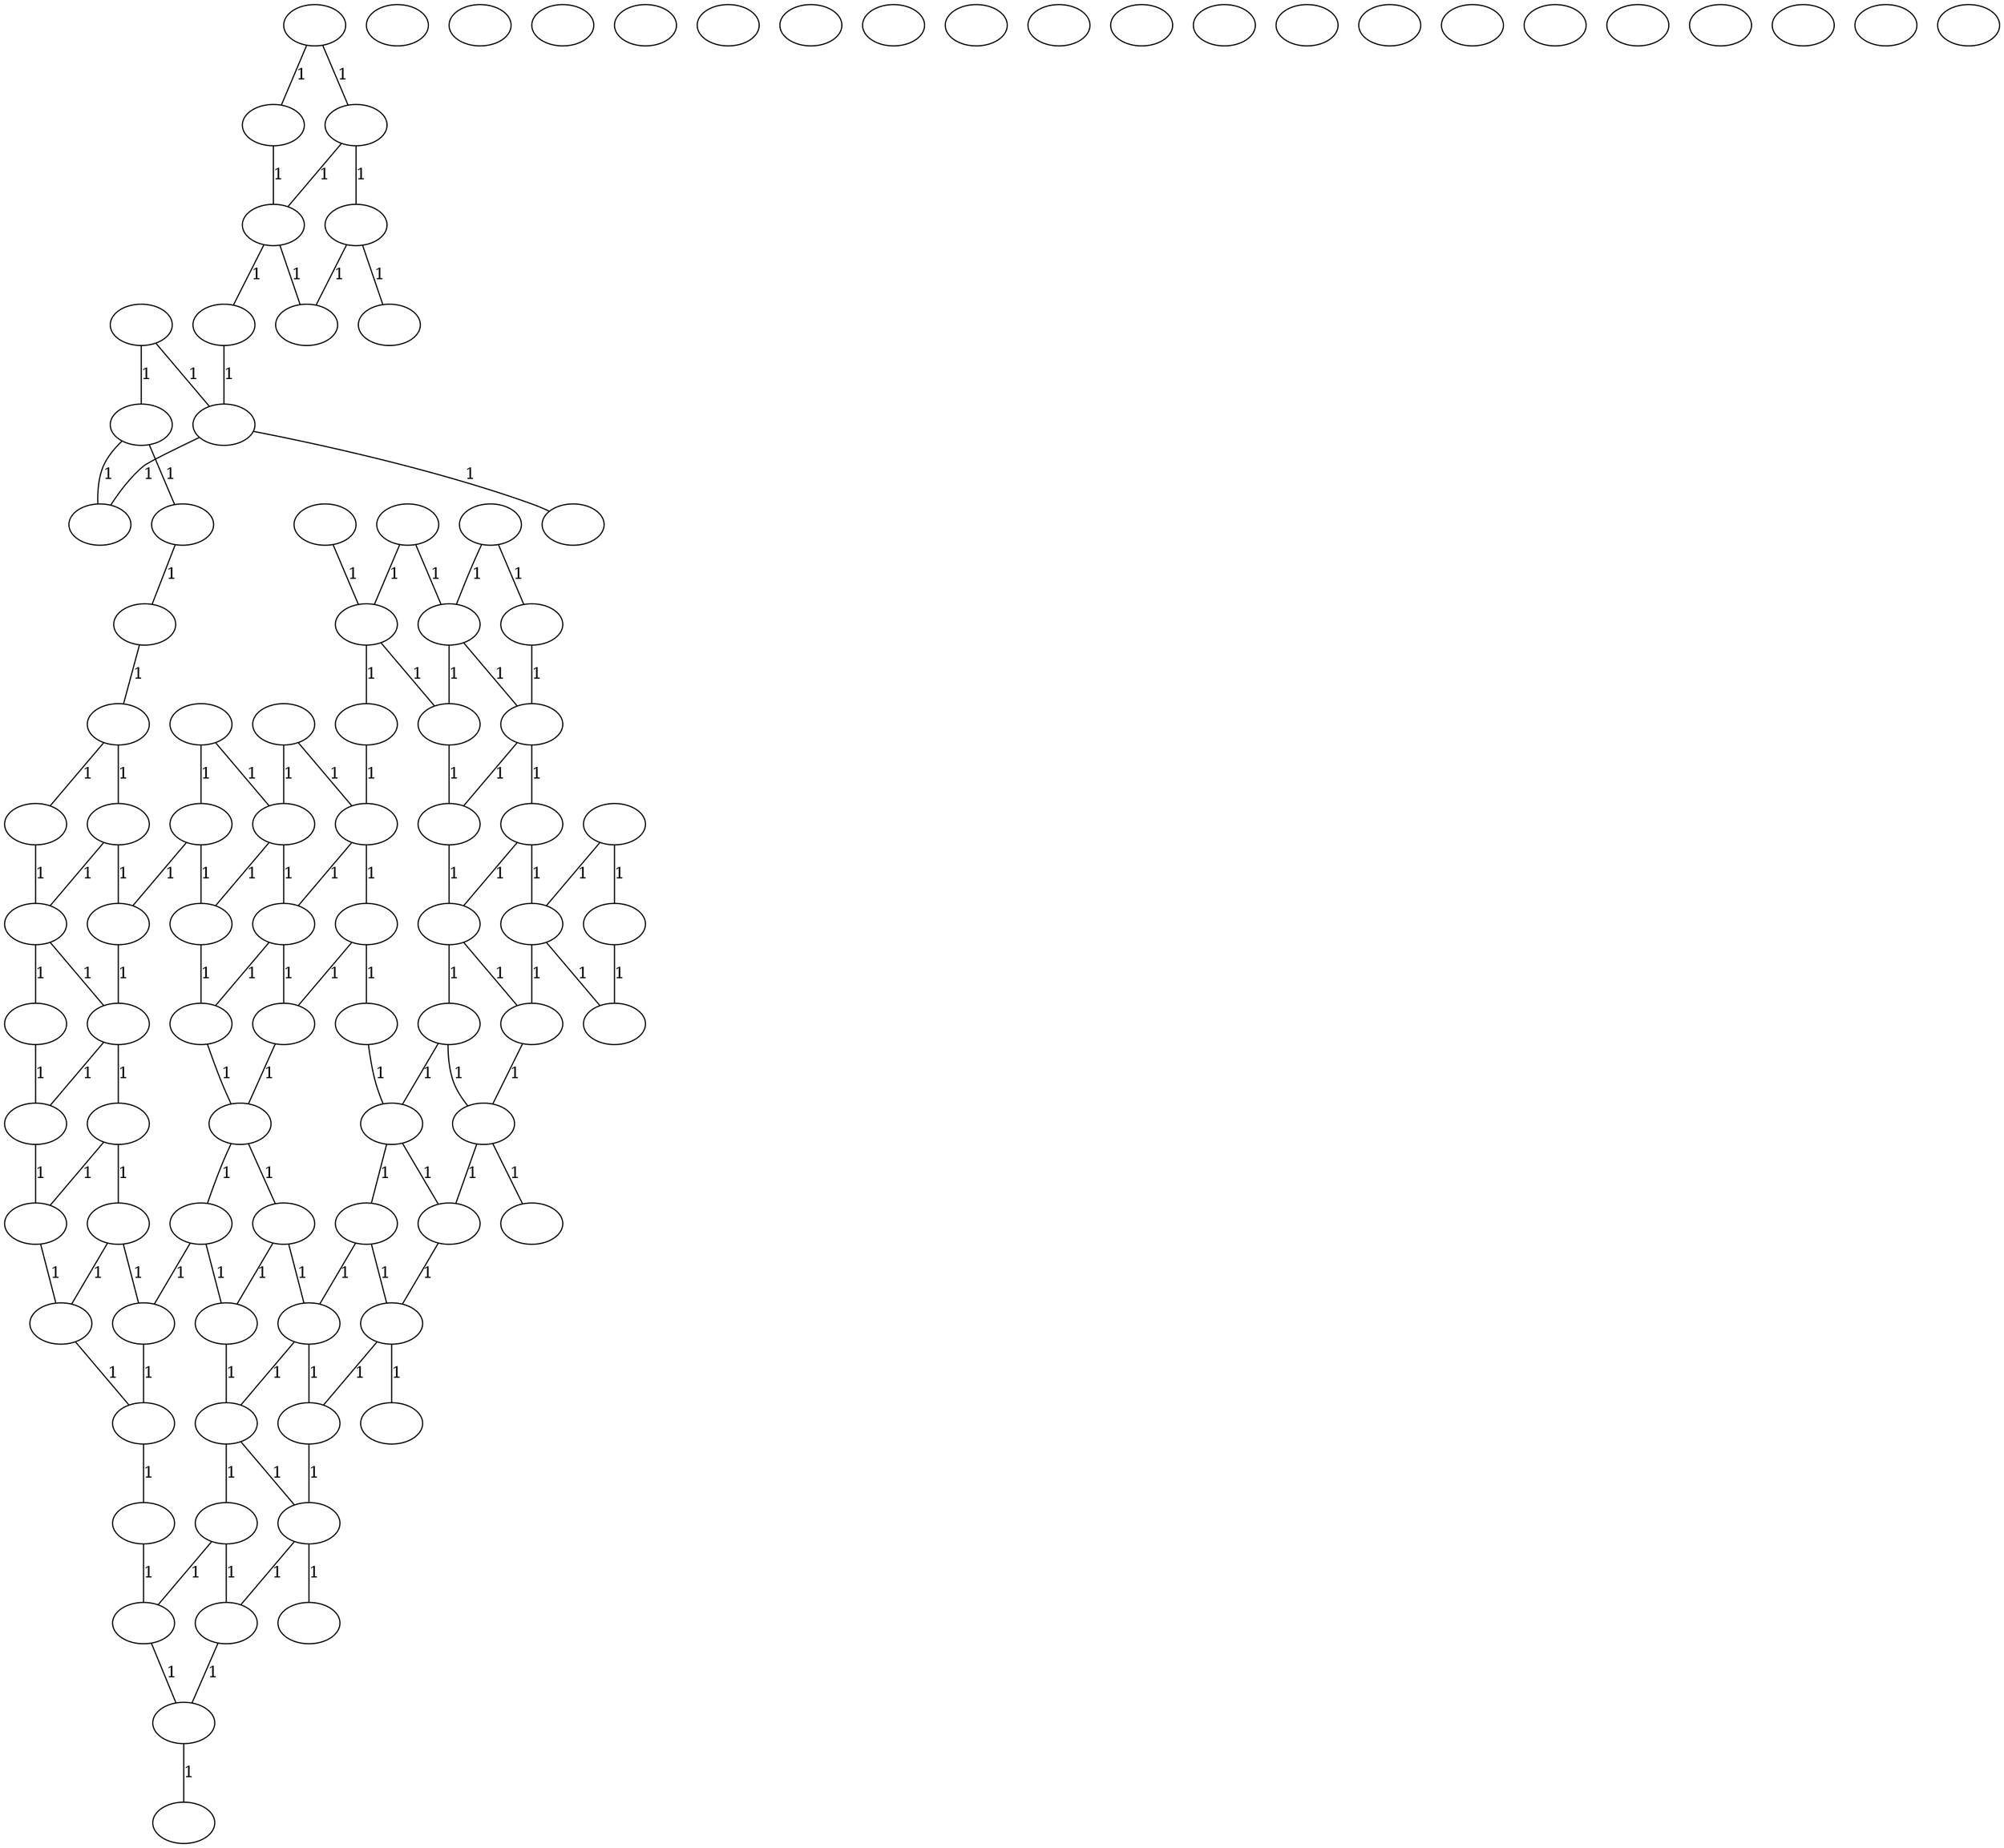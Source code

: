 graph G {
0[label="" pos="0,0!"];
1[label="" pos="100,0!"];
2[label="" pos="200,0!"];
3[label="" pos="300,0!"];
4[label="" pos="400,0!"];
5[label="" pos="500,0!"];
6[label="" pos="600,0!"];
7[label="" pos="700,0!"];
8[label="" pos="800,0!"];
9[label="" pos="900,0!"];
10[label="" pos="0,100!"];
11[label="" pos="100,100!"];
12[label="" pos="200,100!"];
13[label="" pos="300,100!"];
14[label="" pos="400,100!"];
15[label="" pos="500,100!"];
16[label="" pos="600,100!"];
17[label="" pos="700,100!"];
18[label="" pos="800,100!"];
19[label="" pos="900,100!"];
20[label="" pos="0,200!"];
21[label="" pos="100,200!"];
22[label="" pos="200,200!"];
23[label="" pos="300,200!"];
24[label="" pos="400,200!"];
25[label="" pos="500,200!"];
26[label="" pos="600,200!"];
27[label="" pos="700,200!"];
28[label="" pos="800,200!"];
29[label="" pos="900,200!"];
30[label="" pos="0,300!"];
31[label="" pos="100,300!"];
32[label="" pos="200,300!"];
33[label="" pos="300,300!"];
34[label="" pos="400,300!"];
35[label="" pos="500,300!"];
36[label="" pos="600,300!"];
37[label="" pos="700,300!"];
38[label="" pos="800,300!"];
39[label="" pos="900,300!"];
40[label="" pos="0,400!"];
41[label="" pos="100,400!"];
42[label="" pos="200,400!"];
43[label="" pos="300,400!"];
44[label="" pos="400,400!"];
45[label="" pos="500,400!"];
46[label="" pos="600,400!"];
47[label="" pos="700,400!"];
48[label="" pos="800,400!"];
49[label="" pos="900,400!"];
50[label="" pos="0,500!"];
51[label="" pos="100,500!"];
52[label="" pos="200,500!"];
53[label="" pos="300,500!"];
54[label="" pos="400,500!"];
55[label="" pos="500,500!"];
56[label="" pos="600,500!"];
57[label="" pos="700,500!"];
58[label="" pos="800,500!"];
59[label="" pos="900,500!"];
60[label="" pos="0,600!"];
61[label="" pos="100,600!"];
62[label="" pos="200,600!"];
63[label="" pos="300,600!"];
64[label="" pos="400,600!"];
65[label="" pos="500,600!"];
66[label="" pos="600,600!"];
67[label="" pos="700,600!"];
68[label="" pos="800,600!"];
69[label="" pos="900,600!"];
70[label="" pos="0,700!"];
71[label="" pos="100,700!"];
72[label="" pos="200,700!"];
73[label="" pos="300,700!"];
74[label="" pos="400,700!"];
75[label="" pos="500,700!"];
76[label="" pos="600,700!"];
77[label="" pos="700,700!"];
78[label="" pos="800,700!"];
79[label="" pos="900,700!"];
80[label="" pos="0,800!"];
81[label="" pos="100,800!"];
82[label="" pos="200,800!"];
83[label="" pos="300,800!"];
84[label="" pos="400,800!"];
85[label="" pos="500,800!"];
86[label="" pos="600,800!"];
87[label="" pos="700,800!"];
88[label="" pos="800,800!"];
89[label="" pos="900,800!"];
90[label="" pos="0,900!"];
91[label="" pos="100,900!"];
92[label="" pos="200,900!"];
93[label="" pos="300,900!"];
94[label="" pos="400,900!"];
95[label="" pos="500,900!"];
96[label="" pos="600,900!"];
97[label="" pos="700,900!"];
98[label="" pos="800,900!"];
99[label="" pos="900,900!"];
0--1 [label="1"];
0--10 [label="1"];
10--11 [label="1"];
10--20 [label="1"];
20--21 [label="1"];
20--30 [label="1"];
50--51 [label="1"];
50--60 [label="1"];
60--61 [label="1"];
80--81 [label="1"];
80--90 [label="1"];
90--91 [label="1"];
1--11 [label="1"];
11--12 [label="1"];
11--21 [label="1"];
41--42 [label="1"];
41--51 [label="1"];
51--52 [label="1"];
51--61 [label="1"];
61--62 [label="1"];
61--71 [label="1"];
71--72 [label="1"];
71--81 [label="1"];
81--82 [label="1"];
81--91 [label="1"];
12--13 [label="1"];
32--42 [label="1"];
42--43 [label="1"];
42--52 [label="1"];
52--62 [label="1"];
62--72 [label="1"];
72--73 [label="1"];
72--82 [label="1"];
82--83 [label="1"];
3--4 [label="1"];
3--13 [label="1"];
13--14 [label="1"];
13--23 [label="1"];
43--44 [label="1"];
73--74 [label="1"];
73--83 [label="1"];
83--84 [label="1"];
83--93 [label="1"];
4--5 [label="1"];
4--14 [label="1"];
34--35 [label="1"];
34--44 [label="1"];
44--45 [label="1"];
44--54 [label="1"];
54--55 [label="1"];
54--64 [label="1"];
64--74 [label="1"];
74--75 [label="1"];
74--84 [label="1"];
84--85 [label="1"];
5--6 [label="1"];
25--26 [label="1"];
25--35 [label="1"];
35--36 [label="1"];
35--45 [label="1"];
45--46 [label="1"];
45--55 [label="1"];
55--56 [label="1"];
75--76 [label="1"];
75--85 [label="1"];
85--86 [label="1"];
85--95 [label="1"];
6--7 [label="1"];
26--27 [label="1"];
26--36 [label="1"];
36--46 [label="1"];
46--56 [label="1"];
56--57 [label="1"];
56--66 [label="1"];
66--67 [label="1"];
66--76 [label="1"];
76--77 [label="1"];
76--86 [label="1"];
86--87 [label="1"];
7--8 [label="1"];
7--17 [label="1"];
17--18 [label="1"];
17--27 [label="1"];
27--28 [label="1"];
57--58 [label="1"];
57--67 [label="1"];
67--77 [label="1"];
77--78 [label="1"];
77--87 [label="1"];
87--88 [label="1"];
87--97 [label="1"];
8--18 [label="1"];
18--19 [label="1"];
18--28 [label="1"];
28--29 [label="1"];
28--38 [label="1"];
38--39 [label="1"];
38--48 [label="1"];
48--49 [label="1"];
48--58 [label="1"];
58--59 [label="1"];
78--79 [label="1"];
78--88 [label="1"];
88--89 [label="1"];
19--29 [label="1"];
29--39 [label="1"];
39--49 [label="1"];
49--59 [label="1"];
59--69 [label="1"];
69--79 [label="1"];
79--89 [label="1"];
89--99 [label="1"];
}
